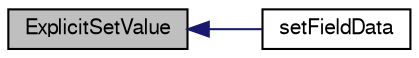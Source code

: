 digraph "ExplicitSetValue"
{
  bgcolor="transparent";
  edge [fontname="FreeSans",fontsize="10",labelfontname="FreeSans",labelfontsize="10"];
  node [fontname="FreeSans",fontsize="10",shape=record];
  rankdir="LR";
  Node339 [label="ExplicitSetValue",height=0.2,width=0.4,color="black", fillcolor="grey75", style="filled", fontcolor="black"];
  Node339 -> Node340 [dir="back",color="midnightblue",fontsize="10",style="solid",fontname="FreeSans"];
  Node340 [label="setFieldData",height=0.2,width=0.4,color="black",URL="$a23438.html#a26772bef077463531a0435da8d0bb7b2",tooltip="Set the local field data. "];
}
